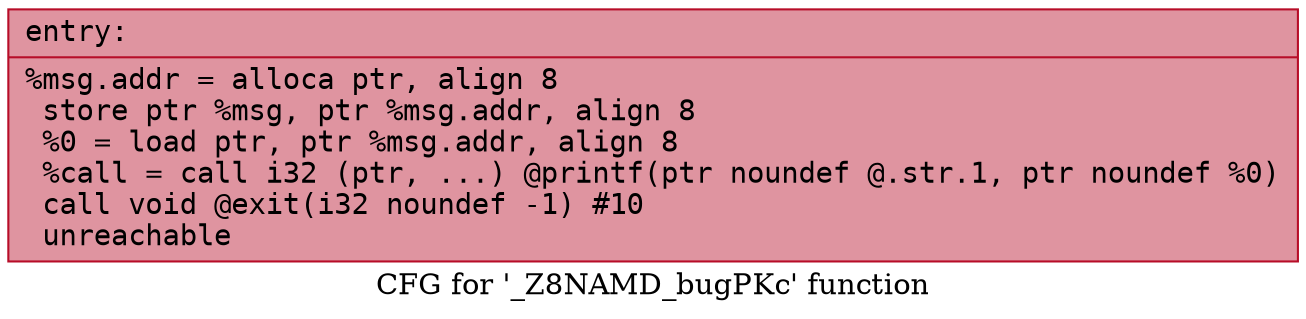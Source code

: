 digraph "CFG for '_Z8NAMD_bugPKc' function" {
	label="CFG for '_Z8NAMD_bugPKc' function";

	Node0x563b36858090 [shape=record,color="#b70d28ff", style=filled, fillcolor="#b70d2870" fontname="Courier",label="{entry:\l|  %msg.addr = alloca ptr, align 8\l  store ptr %msg, ptr %msg.addr, align 8\l  %0 = load ptr, ptr %msg.addr, align 8\l  %call = call i32 (ptr, ...) @printf(ptr noundef @.str.1, ptr noundef %0)\l  call void @exit(i32 noundef -1) #10\l  unreachable\l}"];
}
